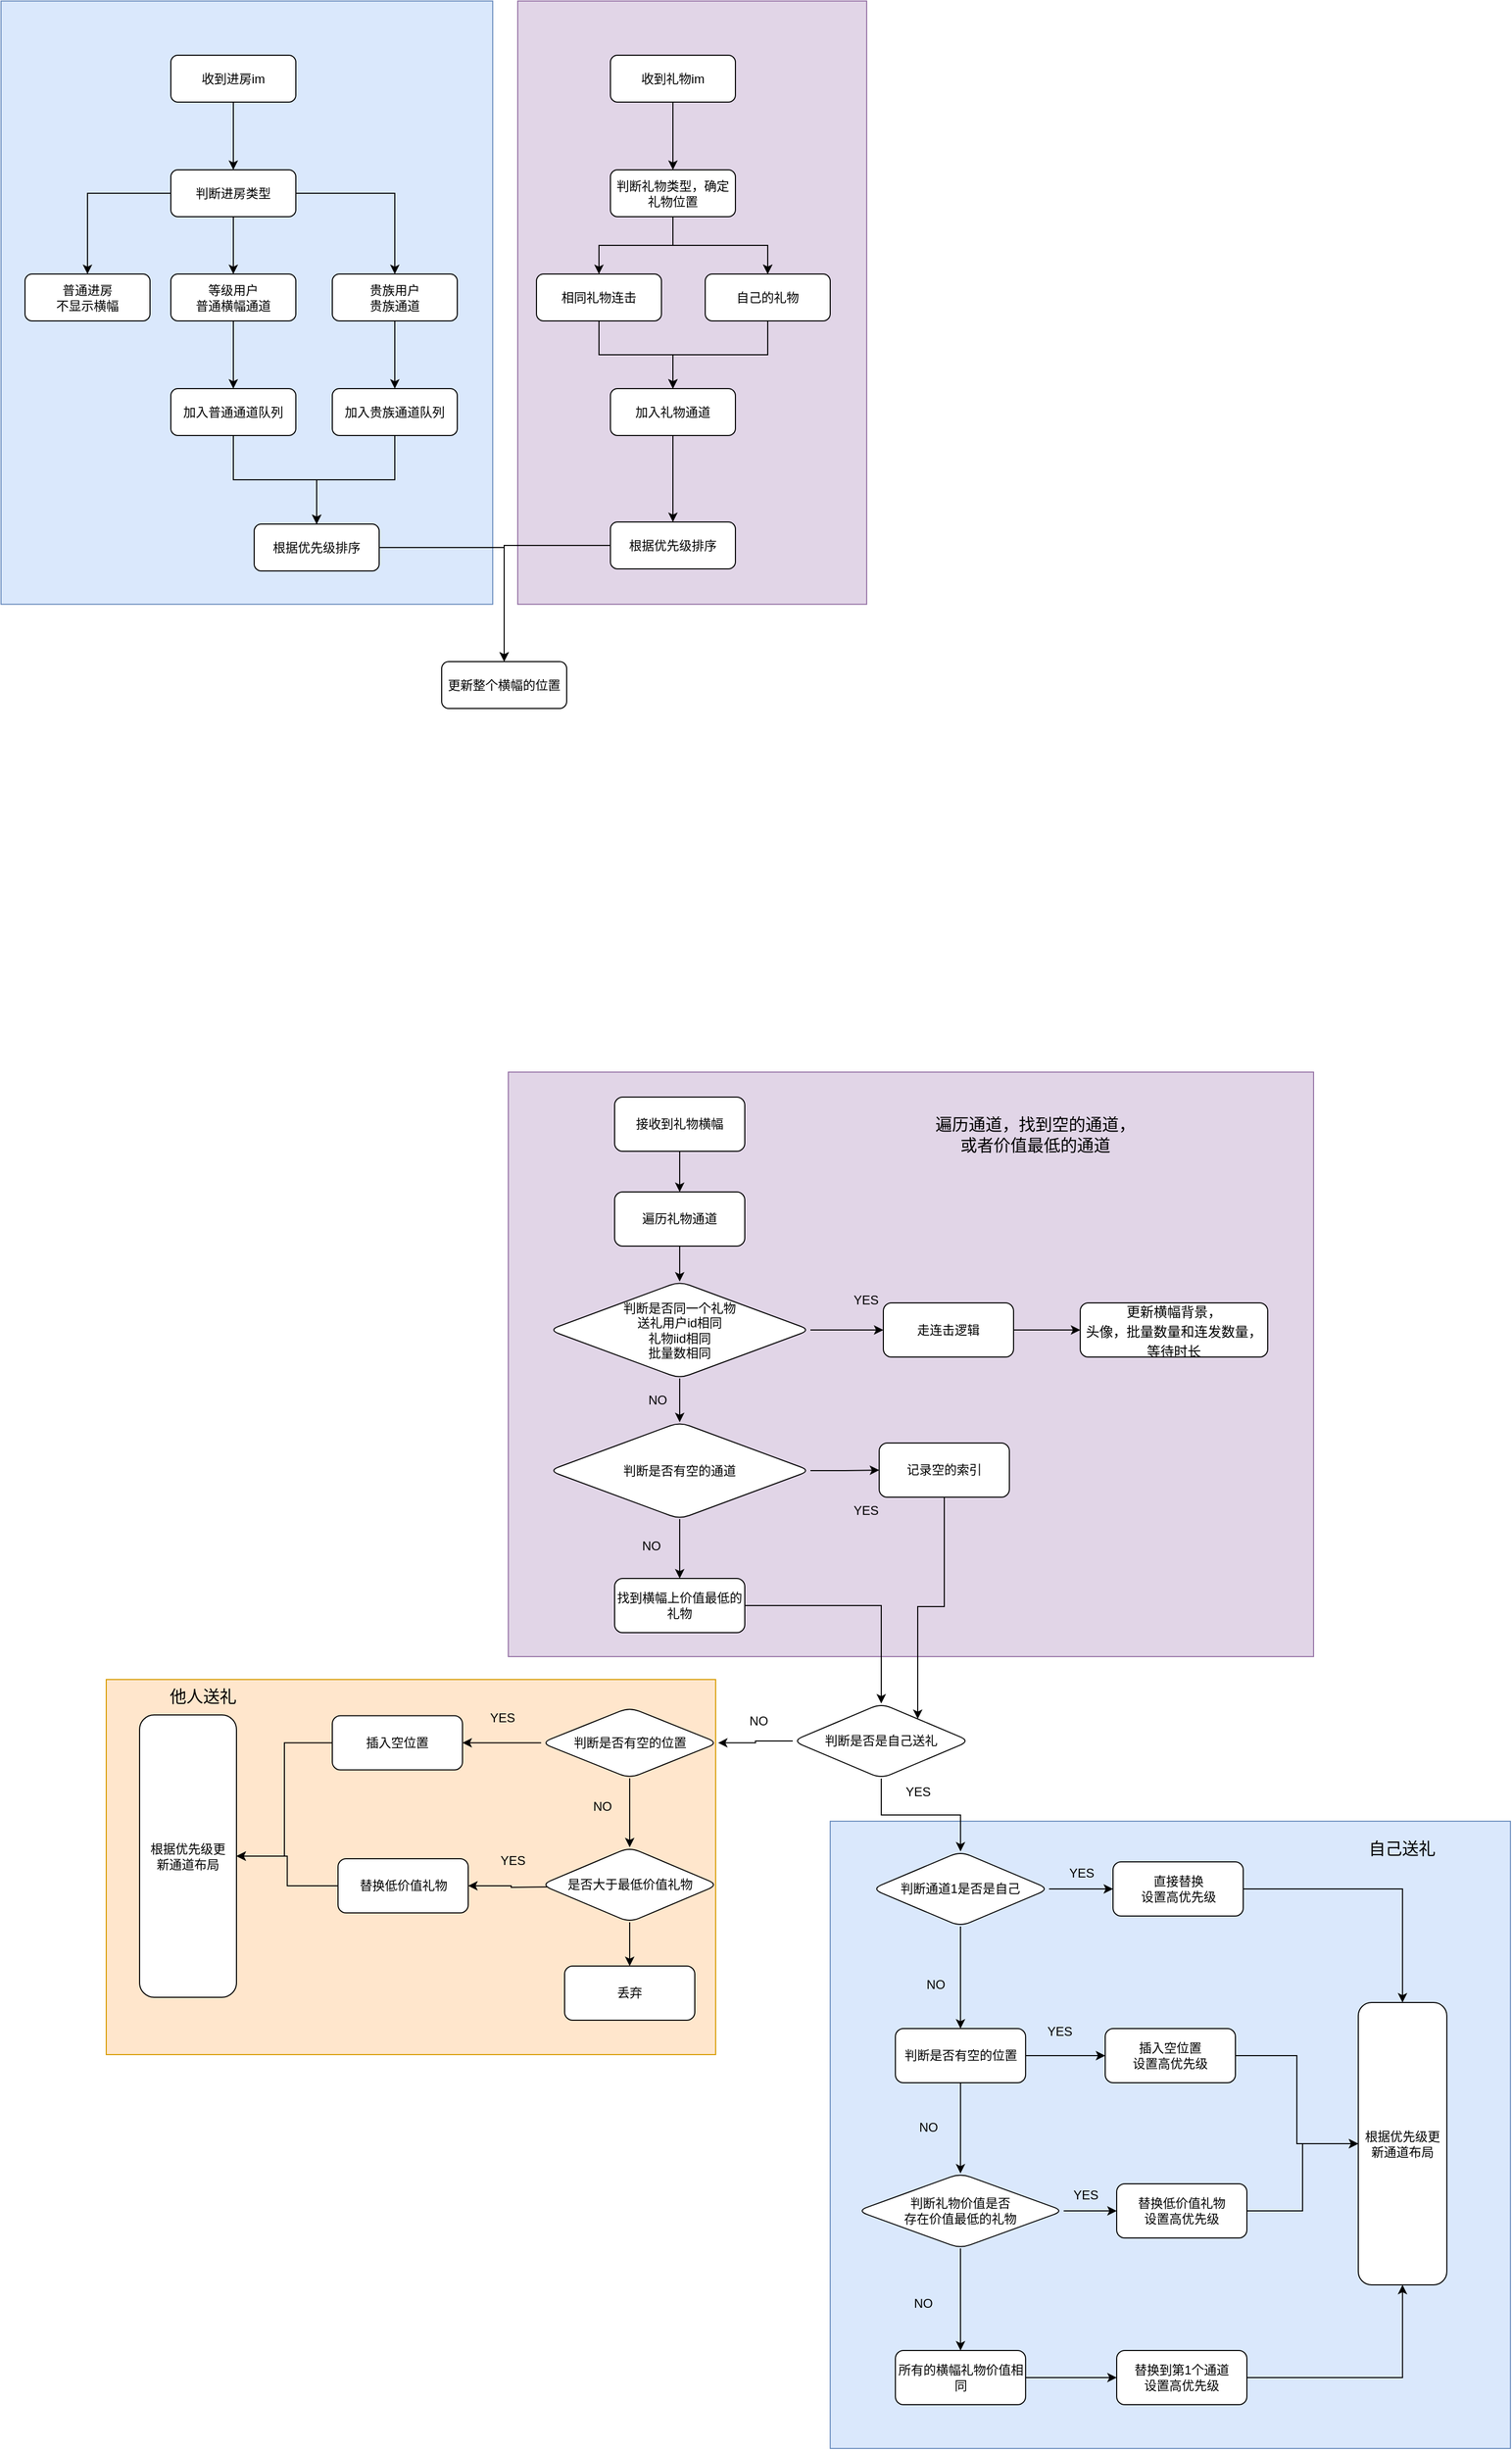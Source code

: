 <mxfile version="21.4.0" type="github">
  <diagram name="第 1 页" id="0AAXXcjCkNHlMb_oUL8F">
    <mxGraphModel dx="2057" dy="1158" grid="0" gridSize="10" guides="1" tooltips="1" connect="1" arrows="1" fold="1" page="1" pageScale="1" pageWidth="2339" pageHeight="3300" math="0" shadow="0">
      <root>
        <mxCell id="0" />
        <mxCell id="1" parent="0" />
        <mxCell id="hxPD3YgLTONjRPZp9IFq-116" value="" style="rounded=0;whiteSpace=wrap;html=1;fillColor=#dae8fc;strokeColor=#6c8ebf;container=0;" vertex="1" parent="1">
          <mxGeometry x="1003" y="1815" width="653" height="602" as="geometry" />
        </mxCell>
        <mxCell id="hxPD3YgLTONjRPZp9IFq-106" value="" style="rounded=0;whiteSpace=wrap;html=1;fillColor=#e1d5e7;strokeColor=#9673a6;" vertex="1" parent="1">
          <mxGeometry x="694" y="1096" width="773" height="561" as="geometry" />
        </mxCell>
        <mxCell id="hxPD3YgLTONjRPZp9IFq-36" value="" style="rounded=0;whiteSpace=wrap;html=1;fillColor=#e1d5e7;strokeColor=#9673a6;" vertex="1" parent="1">
          <mxGeometry x="703" y="68" width="335" height="579" as="geometry" />
        </mxCell>
        <mxCell id="hxPD3YgLTONjRPZp9IFq-34" value="" style="rounded=0;whiteSpace=wrap;html=1;fillColor=#dae8fc;strokeColor=#6c8ebf;" vertex="1" parent="1">
          <mxGeometry x="207" y="68" width="472" height="579" as="geometry" />
        </mxCell>
        <mxCell id="hxPD3YgLTONjRPZp9IFq-4" value="" style="edgeStyle=orthogonalEdgeStyle;rounded=0;orthogonalLoop=1;jettySize=auto;html=1;" edge="1" parent="1" source="hxPD3YgLTONjRPZp9IFq-1">
          <mxGeometry relative="1" as="geometry">
            <mxPoint x="430" y="230" as="targetPoint" />
          </mxGeometry>
        </mxCell>
        <mxCell id="hxPD3YgLTONjRPZp9IFq-1" value="收到进房im" style="rounded=1;whiteSpace=wrap;html=1;" vertex="1" parent="1">
          <mxGeometry x="370" y="120" width="120" height="45" as="geometry" />
        </mxCell>
        <mxCell id="hxPD3YgLTONjRPZp9IFq-7" value="" style="edgeStyle=orthogonalEdgeStyle;rounded=0;orthogonalLoop=1;jettySize=auto;html=1;" edge="1" parent="1" source="hxPD3YgLTONjRPZp9IFq-5" target="hxPD3YgLTONjRPZp9IFq-6">
          <mxGeometry relative="1" as="geometry" />
        </mxCell>
        <mxCell id="hxPD3YgLTONjRPZp9IFq-9" value="" style="edgeStyle=orthogonalEdgeStyle;rounded=0;orthogonalLoop=1;jettySize=auto;html=1;" edge="1" parent="1" source="hxPD3YgLTONjRPZp9IFq-5" target="hxPD3YgLTONjRPZp9IFq-8">
          <mxGeometry relative="1" as="geometry" />
        </mxCell>
        <mxCell id="hxPD3YgLTONjRPZp9IFq-12" value="" style="edgeStyle=orthogonalEdgeStyle;rounded=0;orthogonalLoop=1;jettySize=auto;html=1;" edge="1" parent="1" source="hxPD3YgLTONjRPZp9IFq-5" target="hxPD3YgLTONjRPZp9IFq-11">
          <mxGeometry relative="1" as="geometry" />
        </mxCell>
        <mxCell id="hxPD3YgLTONjRPZp9IFq-5" value="判断进房类型" style="rounded=1;whiteSpace=wrap;html=1;" vertex="1" parent="1">
          <mxGeometry x="370" y="230" width="120" height="45" as="geometry" />
        </mxCell>
        <mxCell id="hxPD3YgLTONjRPZp9IFq-6" value="普通进房&lt;br&gt;不显示横幅" style="rounded=1;whiteSpace=wrap;html=1;" vertex="1" parent="1">
          <mxGeometry x="230" y="330" width="120" height="45" as="geometry" />
        </mxCell>
        <mxCell id="hxPD3YgLTONjRPZp9IFq-14" value="" style="edgeStyle=orthogonalEdgeStyle;rounded=0;orthogonalLoop=1;jettySize=auto;html=1;" edge="1" parent="1" source="hxPD3YgLTONjRPZp9IFq-8" target="hxPD3YgLTONjRPZp9IFq-13">
          <mxGeometry relative="1" as="geometry" />
        </mxCell>
        <mxCell id="hxPD3YgLTONjRPZp9IFq-8" value="等级用户&lt;br&gt;普通横幅通道" style="rounded=1;whiteSpace=wrap;html=1;" vertex="1" parent="1">
          <mxGeometry x="370" y="330" width="120" height="45" as="geometry" />
        </mxCell>
        <mxCell id="hxPD3YgLTONjRPZp9IFq-16" value="" style="edgeStyle=orthogonalEdgeStyle;rounded=0;orthogonalLoop=1;jettySize=auto;html=1;" edge="1" parent="1" source="hxPD3YgLTONjRPZp9IFq-11" target="hxPD3YgLTONjRPZp9IFq-15">
          <mxGeometry relative="1" as="geometry" />
        </mxCell>
        <mxCell id="hxPD3YgLTONjRPZp9IFq-11" value="贵族用户&lt;br&gt;贵族通道" style="whiteSpace=wrap;html=1;rounded=1;" vertex="1" parent="1">
          <mxGeometry x="525" y="330" width="120" height="45" as="geometry" />
        </mxCell>
        <mxCell id="hxPD3YgLTONjRPZp9IFq-18" value="" style="edgeStyle=orthogonalEdgeStyle;rounded=0;orthogonalLoop=1;jettySize=auto;html=1;" edge="1" parent="1" source="hxPD3YgLTONjRPZp9IFq-13" target="hxPD3YgLTONjRPZp9IFq-17">
          <mxGeometry relative="1" as="geometry" />
        </mxCell>
        <mxCell id="hxPD3YgLTONjRPZp9IFq-13" value="加入普通通道队列" style="whiteSpace=wrap;html=1;rounded=1;" vertex="1" parent="1">
          <mxGeometry x="370" y="440" width="120" height="45" as="geometry" />
        </mxCell>
        <mxCell id="hxPD3YgLTONjRPZp9IFq-19" value="" style="edgeStyle=orthogonalEdgeStyle;rounded=0;orthogonalLoop=1;jettySize=auto;html=1;" edge="1" parent="1" source="hxPD3YgLTONjRPZp9IFq-15" target="hxPD3YgLTONjRPZp9IFq-17">
          <mxGeometry relative="1" as="geometry" />
        </mxCell>
        <mxCell id="hxPD3YgLTONjRPZp9IFq-15" value="加入贵族通道队列" style="whiteSpace=wrap;html=1;rounded=1;" vertex="1" parent="1">
          <mxGeometry x="525" y="440" width="120" height="45" as="geometry" />
        </mxCell>
        <mxCell id="hxPD3YgLTONjRPZp9IFq-21" value="" style="edgeStyle=orthogonalEdgeStyle;rounded=0;orthogonalLoop=1;jettySize=auto;html=1;" edge="1" parent="1" source="hxPD3YgLTONjRPZp9IFq-17" target="hxPD3YgLTONjRPZp9IFq-20">
          <mxGeometry relative="1" as="geometry" />
        </mxCell>
        <mxCell id="hxPD3YgLTONjRPZp9IFq-17" value="根据优先级排序" style="whiteSpace=wrap;html=1;rounded=1;" vertex="1" parent="1">
          <mxGeometry x="450" y="570" width="120" height="45" as="geometry" />
        </mxCell>
        <mxCell id="hxPD3YgLTONjRPZp9IFq-20" value="更新整个横幅的位置" style="whiteSpace=wrap;html=1;rounded=1;" vertex="1" parent="1">
          <mxGeometry x="630" y="702" width="120" height="45" as="geometry" />
        </mxCell>
        <mxCell id="hxPD3YgLTONjRPZp9IFq-22" value="收到礼物im" style="rounded=1;whiteSpace=wrap;html=1;" vertex="1" parent="1">
          <mxGeometry x="792" y="120" width="120" height="45" as="geometry" />
        </mxCell>
        <mxCell id="hxPD3YgLTONjRPZp9IFq-39" value="" style="edgeStyle=orthogonalEdgeStyle;rounded=0;orthogonalLoop=1;jettySize=auto;html=1;" edge="1" parent="1" source="hxPD3YgLTONjRPZp9IFq-23" target="hxPD3YgLTONjRPZp9IFq-38">
          <mxGeometry relative="1" as="geometry" />
        </mxCell>
        <mxCell id="hxPD3YgLTONjRPZp9IFq-40" value="" style="edgeStyle=orthogonalEdgeStyle;rounded=0;orthogonalLoop=1;jettySize=auto;html=1;" edge="1" parent="1" source="hxPD3YgLTONjRPZp9IFq-23" target="hxPD3YgLTONjRPZp9IFq-38">
          <mxGeometry relative="1" as="geometry" />
        </mxCell>
        <mxCell id="hxPD3YgLTONjRPZp9IFq-41" value="" style="edgeStyle=orthogonalEdgeStyle;rounded=0;orthogonalLoop=1;jettySize=auto;html=1;" edge="1" parent="1" source="hxPD3YgLTONjRPZp9IFq-23" target="hxPD3YgLTONjRPZp9IFq-37">
          <mxGeometry relative="1" as="geometry" />
        </mxCell>
        <mxCell id="hxPD3YgLTONjRPZp9IFq-23" value="判断礼物类型，确定礼物位置" style="rounded=1;whiteSpace=wrap;html=1;" vertex="1" parent="1">
          <mxGeometry x="792" y="230" width="120" height="45" as="geometry" />
        </mxCell>
        <mxCell id="hxPD3YgLTONjRPZp9IFq-24" value="" style="edgeStyle=orthogonalEdgeStyle;rounded=0;orthogonalLoop=1;jettySize=auto;html=1;" edge="1" parent="1" source="hxPD3YgLTONjRPZp9IFq-22" target="hxPD3YgLTONjRPZp9IFq-23">
          <mxGeometry relative="1" as="geometry" />
        </mxCell>
        <mxCell id="hxPD3YgLTONjRPZp9IFq-27" value="加入礼物通道" style="rounded=1;whiteSpace=wrap;html=1;" vertex="1" parent="1">
          <mxGeometry x="792" y="440" width="120" height="45" as="geometry" />
        </mxCell>
        <mxCell id="hxPD3YgLTONjRPZp9IFq-31" value="" style="edgeStyle=orthogonalEdgeStyle;rounded=0;orthogonalLoop=1;jettySize=auto;html=1;" edge="1" parent="1" source="hxPD3YgLTONjRPZp9IFq-29" target="hxPD3YgLTONjRPZp9IFq-20">
          <mxGeometry relative="1" as="geometry" />
        </mxCell>
        <mxCell id="hxPD3YgLTONjRPZp9IFq-29" value="根据优先级排序" style="rounded=1;whiteSpace=wrap;html=1;" vertex="1" parent="1">
          <mxGeometry x="792" y="568" width="120" height="45" as="geometry" />
        </mxCell>
        <mxCell id="hxPD3YgLTONjRPZp9IFq-30" value="" style="edgeStyle=orthogonalEdgeStyle;rounded=0;orthogonalLoop=1;jettySize=auto;html=1;" edge="1" parent="1" source="hxPD3YgLTONjRPZp9IFq-27" target="hxPD3YgLTONjRPZp9IFq-29">
          <mxGeometry relative="1" as="geometry" />
        </mxCell>
        <mxCell id="hxPD3YgLTONjRPZp9IFq-42" value="" style="edgeStyle=orthogonalEdgeStyle;rounded=0;orthogonalLoop=1;jettySize=auto;html=1;" edge="1" parent="1" source="hxPD3YgLTONjRPZp9IFq-37" target="hxPD3YgLTONjRPZp9IFq-27">
          <mxGeometry relative="1" as="geometry" />
        </mxCell>
        <mxCell id="hxPD3YgLTONjRPZp9IFq-37" value="相同礼物连击" style="rounded=1;whiteSpace=wrap;html=1;" vertex="1" parent="1">
          <mxGeometry x="721" y="330" width="120" height="45" as="geometry" />
        </mxCell>
        <mxCell id="hxPD3YgLTONjRPZp9IFq-43" value="" style="edgeStyle=orthogonalEdgeStyle;rounded=0;orthogonalLoop=1;jettySize=auto;html=1;" edge="1" parent="1" source="hxPD3YgLTONjRPZp9IFq-38" target="hxPD3YgLTONjRPZp9IFq-27">
          <mxGeometry relative="1" as="geometry" />
        </mxCell>
        <mxCell id="hxPD3YgLTONjRPZp9IFq-38" value="自己的礼物" style="rounded=1;whiteSpace=wrap;html=1;" vertex="1" parent="1">
          <mxGeometry x="883" y="330" width="120" height="45" as="geometry" />
        </mxCell>
        <mxCell id="hxPD3YgLTONjRPZp9IFq-57" value="" style="edgeStyle=orthogonalEdgeStyle;rounded=0;orthogonalLoop=1;jettySize=auto;html=1;" edge="1" parent="1" source="hxPD3YgLTONjRPZp9IFq-48" target="hxPD3YgLTONjRPZp9IFq-56">
          <mxGeometry relative="1" as="geometry" />
        </mxCell>
        <mxCell id="hxPD3YgLTONjRPZp9IFq-48" value="接收到礼物横幅" style="rounded=1;whiteSpace=wrap;html=1;" vertex="1" parent="1">
          <mxGeometry x="796" y="1120" width="125" height="52" as="geometry" />
        </mxCell>
        <mxCell id="hxPD3YgLTONjRPZp9IFq-61" value="" style="edgeStyle=orthogonalEdgeStyle;rounded=0;orthogonalLoop=1;jettySize=auto;html=1;" edge="1" parent="1" source="hxPD3YgLTONjRPZp9IFq-56" target="hxPD3YgLTONjRPZp9IFq-60">
          <mxGeometry relative="1" as="geometry" />
        </mxCell>
        <mxCell id="hxPD3YgLTONjRPZp9IFq-56" value="遍历礼物通道" style="whiteSpace=wrap;html=1;rounded=1;" vertex="1" parent="1">
          <mxGeometry x="796" y="1211" width="125" height="52" as="geometry" />
        </mxCell>
        <mxCell id="hxPD3YgLTONjRPZp9IFq-65" value="" style="edgeStyle=orthogonalEdgeStyle;rounded=0;orthogonalLoop=1;jettySize=auto;html=1;" edge="1" parent="1" source="hxPD3YgLTONjRPZp9IFq-60" target="hxPD3YgLTONjRPZp9IFq-64">
          <mxGeometry relative="1" as="geometry" />
        </mxCell>
        <mxCell id="hxPD3YgLTONjRPZp9IFq-144" value="" style="edgeStyle=orthogonalEdgeStyle;rounded=0;orthogonalLoop=1;jettySize=auto;html=1;" edge="1" parent="1" source="hxPD3YgLTONjRPZp9IFq-60" target="hxPD3YgLTONjRPZp9IFq-70">
          <mxGeometry relative="1" as="geometry" />
        </mxCell>
        <mxCell id="hxPD3YgLTONjRPZp9IFq-60" value="判断是否同一个礼物&lt;br style=&quot;border-color: var(--border-color);&quot;&gt;送礼用户id相同&lt;br style=&quot;border-color: var(--border-color);&quot;&gt;礼物iid相同&lt;br style=&quot;border-color: var(--border-color);&quot;&gt;批量数相同" style="rhombus;whiteSpace=wrap;html=1;rounded=1;" vertex="1" parent="1">
          <mxGeometry x="733" y="1297" width="251" height="93" as="geometry" />
        </mxCell>
        <mxCell id="hxPD3YgLTONjRPZp9IFq-68" value="" style="edgeStyle=orthogonalEdgeStyle;rounded=0;orthogonalLoop=1;jettySize=auto;html=1;" edge="1" parent="1" source="hxPD3YgLTONjRPZp9IFq-64" target="hxPD3YgLTONjRPZp9IFq-67">
          <mxGeometry relative="1" as="geometry" />
        </mxCell>
        <mxCell id="hxPD3YgLTONjRPZp9IFq-64" value="走连击逻辑" style="whiteSpace=wrap;html=1;rounded=1;" vertex="1" parent="1">
          <mxGeometry x="1054" y="1317.5" width="125" height="52" as="geometry" />
        </mxCell>
        <mxCell id="hxPD3YgLTONjRPZp9IFq-66" value="YES" style="text;html=1;align=center;verticalAlign=middle;resizable=0;points=[];autosize=1;strokeColor=none;fillColor=none;" vertex="1" parent="1">
          <mxGeometry x="1016" y="1302" width="42" height="26" as="geometry" />
        </mxCell>
        <mxCell id="hxPD3YgLTONjRPZp9IFq-67" value="&lt;p style=&quot;margin: 0px; font-stretch: normal; font-size: 13px; line-height: normal; font-family: &amp;quot;PingFang SC&amp;quot;;&quot;&gt;更新横幅背景，&lt;/p&gt;&lt;p style=&quot;margin: 0px; font-stretch: normal; font-size: 13px; line-height: normal; font-family: &amp;quot;PingFang SC&amp;quot;;&quot;&gt;头像，批量数量和连发数量，等待时长&lt;/p&gt;" style="whiteSpace=wrap;html=1;rounded=1;" vertex="1" parent="1">
          <mxGeometry x="1243" y="1317.5" width="180" height="52" as="geometry" />
        </mxCell>
        <mxCell id="hxPD3YgLTONjRPZp9IFq-72" value="" style="edgeStyle=orthogonalEdgeStyle;rounded=0;orthogonalLoop=1;jettySize=auto;html=1;" edge="1" parent="1" source="hxPD3YgLTONjRPZp9IFq-70" target="hxPD3YgLTONjRPZp9IFq-71">
          <mxGeometry relative="1" as="geometry" />
        </mxCell>
        <mxCell id="hxPD3YgLTONjRPZp9IFq-75" value="" style="edgeStyle=orthogonalEdgeStyle;rounded=0;orthogonalLoop=1;jettySize=auto;html=1;" edge="1" parent="1" source="hxPD3YgLTONjRPZp9IFq-70" target="hxPD3YgLTONjRPZp9IFq-74">
          <mxGeometry relative="1" as="geometry" />
        </mxCell>
        <mxCell id="hxPD3YgLTONjRPZp9IFq-70" value="判断是否有空的通道" style="rhombus;whiteSpace=wrap;html=1;rounded=1;" vertex="1" parent="1">
          <mxGeometry x="733" y="1432" width="251" height="93" as="geometry" />
        </mxCell>
        <mxCell id="hxPD3YgLTONjRPZp9IFq-82" style="edgeStyle=orthogonalEdgeStyle;rounded=0;orthogonalLoop=1;jettySize=auto;html=1;" edge="1" parent="1" source="hxPD3YgLTONjRPZp9IFq-71" target="hxPD3YgLTONjRPZp9IFq-76">
          <mxGeometry relative="1" as="geometry">
            <Array as="points">
              <mxPoint x="1113" y="1609" />
              <mxPoint x="1087" y="1609" />
            </Array>
          </mxGeometry>
        </mxCell>
        <mxCell id="hxPD3YgLTONjRPZp9IFq-71" value="记录空的索引" style="whiteSpace=wrap;html=1;rounded=1;" vertex="1" parent="1">
          <mxGeometry x="1050" y="1452" width="125" height="52" as="geometry" />
        </mxCell>
        <mxCell id="hxPD3YgLTONjRPZp9IFq-73" value="YES" style="text;html=1;align=center;verticalAlign=middle;resizable=0;points=[];autosize=1;strokeColor=none;fillColor=none;" vertex="1" parent="1">
          <mxGeometry x="1016" y="1504" width="42" height="26" as="geometry" />
        </mxCell>
        <mxCell id="hxPD3YgLTONjRPZp9IFq-77" value="" style="edgeStyle=orthogonalEdgeStyle;rounded=0;orthogonalLoop=1;jettySize=auto;html=1;" edge="1" parent="1" source="hxPD3YgLTONjRPZp9IFq-74" target="hxPD3YgLTONjRPZp9IFq-76">
          <mxGeometry relative="1" as="geometry" />
        </mxCell>
        <mxCell id="hxPD3YgLTONjRPZp9IFq-74" value="找到横幅上价值最低的礼物" style="whiteSpace=wrap;html=1;rounded=1;" vertex="1" parent="1">
          <mxGeometry x="796" y="1582" width="125" height="52" as="geometry" />
        </mxCell>
        <mxCell id="hxPD3YgLTONjRPZp9IFq-160" value="" style="edgeStyle=orthogonalEdgeStyle;rounded=0;orthogonalLoop=1;jettySize=auto;html=1;" edge="1" parent="1" source="hxPD3YgLTONjRPZp9IFq-76" target="hxPD3YgLTONjRPZp9IFq-88">
          <mxGeometry relative="1" as="geometry" />
        </mxCell>
        <mxCell id="hxPD3YgLTONjRPZp9IFq-163" value="" style="edgeStyle=orthogonalEdgeStyle;rounded=0;orthogonalLoop=1;jettySize=auto;html=1;" edge="1" parent="1" source="hxPD3YgLTONjRPZp9IFq-76" target="hxPD3YgLTONjRPZp9IFq-118">
          <mxGeometry relative="1" as="geometry" />
        </mxCell>
        <mxCell id="hxPD3YgLTONjRPZp9IFq-76" value="判断是否是自己送礼" style="rhombus;whiteSpace=wrap;html=1;rounded=1;" vertex="1" parent="1">
          <mxGeometry x="967" y="1702" width="170" height="72" as="geometry" />
        </mxCell>
        <mxCell id="hxPD3YgLTONjRPZp9IFq-78" value="NO" style="text;html=1;align=center;verticalAlign=middle;resizable=0;points=[];autosize=1;strokeColor=none;fillColor=none;" vertex="1" parent="1">
          <mxGeometry x="813" y="1538" width="36" height="26" as="geometry" />
        </mxCell>
        <mxCell id="hxPD3YgLTONjRPZp9IFq-107" value="&lt;font style=&quot;font-size: 16px;&quot;&gt;遍历通道，找到空的通道，或者价值最低的通道&lt;/font&gt;" style="text;html=1;strokeColor=none;fillColor=none;align=center;verticalAlign=middle;whiteSpace=wrap;rounded=0;" vertex="1" parent="1">
          <mxGeometry x="1103" y="1145" width="194" height="22" as="geometry" />
        </mxCell>
        <mxCell id="hxPD3YgLTONjRPZp9IFq-145" value="NO" style="text;html=1;align=center;verticalAlign=middle;resizable=0;points=[];autosize=1;strokeColor=none;fillColor=none;" vertex="1" parent="1">
          <mxGeometry x="819" y="1398" width="36" height="26" as="geometry" />
        </mxCell>
        <mxCell id="hxPD3YgLTONjRPZp9IFq-147" value="NO" style="text;html=1;align=center;verticalAlign=middle;resizable=0;points=[];autosize=1;strokeColor=none;fillColor=none;" vertex="1" parent="1">
          <mxGeometry x="916" y="1706" width="36" height="26" as="geometry" />
        </mxCell>
        <mxCell id="hxPD3YgLTONjRPZp9IFq-157" value="" style="group" vertex="1" connectable="0" parent="1">
          <mxGeometry x="304.0" y="1679" width="591.5" height="360" as="geometry" />
        </mxCell>
        <mxCell id="hxPD3YgLTONjRPZp9IFq-154" value="" style="rounded=0;whiteSpace=wrap;html=1;fillColor=#ffe6cc;strokeColor=#d79b00;" vertex="1" parent="hxPD3YgLTONjRPZp9IFq-157">
          <mxGeometry x="4.0" width="585" height="360" as="geometry" />
        </mxCell>
        <mxCell id="hxPD3YgLTONjRPZp9IFq-118" value="判断是否有空的位置" style="rhombus;whiteSpace=wrap;html=1;rounded=1;" vertex="1" parent="hxPD3YgLTONjRPZp9IFq-157">
          <mxGeometry x="421.5" y="26.75" width="170" height="68" as="geometry" />
        </mxCell>
        <mxCell id="hxPD3YgLTONjRPZp9IFq-119" value="插入空位置" style="whiteSpace=wrap;html=1;rounded=1;" vertex="1" parent="hxPD3YgLTONjRPZp9IFq-157">
          <mxGeometry x="221.0" y="34.75" width="125" height="52" as="geometry" />
        </mxCell>
        <mxCell id="hxPD3YgLTONjRPZp9IFq-151" value="" style="edgeStyle=orthogonalEdgeStyle;rounded=0;orthogonalLoop=1;jettySize=auto;html=1;" edge="1" parent="hxPD3YgLTONjRPZp9IFq-157" source="hxPD3YgLTONjRPZp9IFq-118" target="hxPD3YgLTONjRPZp9IFq-119">
          <mxGeometry relative="1" as="geometry" />
        </mxCell>
        <mxCell id="hxPD3YgLTONjRPZp9IFq-121" value="YES" style="text;html=1;align=center;verticalAlign=middle;resizable=0;points=[];autosize=1;strokeColor=none;fillColor=none;" vertex="1" parent="hxPD3YgLTONjRPZp9IFq-157">
          <mxGeometry x="363.0" y="24" width="42" height="26" as="geometry" />
        </mxCell>
        <mxCell id="hxPD3YgLTONjRPZp9IFq-141" value="" style="edgeStyle=orthogonalEdgeStyle;rounded=0;orthogonalLoop=1;jettySize=auto;html=1;" edge="1" parent="hxPD3YgLTONjRPZp9IFq-157" target="hxPD3YgLTONjRPZp9IFq-125">
          <mxGeometry relative="1" as="geometry">
            <mxPoint x="434.0" y="199" as="sourcePoint" />
          </mxGeometry>
        </mxCell>
        <mxCell id="hxPD3YgLTONjRPZp9IFq-124" value="是否大于最低价值礼物" style="rhombus;whiteSpace=wrap;html=1;rounded=1;" vertex="1" parent="hxPD3YgLTONjRPZp9IFq-157">
          <mxGeometry x="421.5" y="161" width="170" height="72" as="geometry" />
        </mxCell>
        <mxCell id="hxPD3YgLTONjRPZp9IFq-149" value="" style="edgeStyle=orthogonalEdgeStyle;rounded=0;orthogonalLoop=1;jettySize=auto;html=1;" edge="1" parent="hxPD3YgLTONjRPZp9IFq-157" source="hxPD3YgLTONjRPZp9IFq-118" target="hxPD3YgLTONjRPZp9IFq-124">
          <mxGeometry relative="1" as="geometry" />
        </mxCell>
        <mxCell id="hxPD3YgLTONjRPZp9IFq-125" value="替换低价值礼物" style="whiteSpace=wrap;html=1;rounded=1;" vertex="1" parent="hxPD3YgLTONjRPZp9IFq-157">
          <mxGeometry x="226.5" y="172" width="125" height="52" as="geometry" />
        </mxCell>
        <mxCell id="hxPD3YgLTONjRPZp9IFq-127" value="YES" style="text;html=1;align=center;verticalAlign=middle;resizable=0;points=[];autosize=1;strokeColor=none;fillColor=none;" vertex="1" parent="hxPD3YgLTONjRPZp9IFq-157">
          <mxGeometry x="372.5" y="161" width="42" height="26" as="geometry" />
        </mxCell>
        <mxCell id="hxPD3YgLTONjRPZp9IFq-129" value="丢弃" style="whiteSpace=wrap;html=1;rounded=1;" vertex="1" parent="hxPD3YgLTONjRPZp9IFq-157">
          <mxGeometry x="444.0" y="275" width="125" height="52" as="geometry" />
        </mxCell>
        <mxCell id="hxPD3YgLTONjRPZp9IFq-150" value="" style="edgeStyle=orthogonalEdgeStyle;rounded=0;orthogonalLoop=1;jettySize=auto;html=1;" edge="1" parent="hxPD3YgLTONjRPZp9IFq-157" source="hxPD3YgLTONjRPZp9IFq-124" target="hxPD3YgLTONjRPZp9IFq-129">
          <mxGeometry relative="1" as="geometry" />
        </mxCell>
        <mxCell id="hxPD3YgLTONjRPZp9IFq-134" value="NO" style="text;html=1;align=center;verticalAlign=middle;resizable=0;points=[];autosize=1;strokeColor=none;fillColor=none;" vertex="1" parent="hxPD3YgLTONjRPZp9IFq-157">
          <mxGeometry x="462.0" y="109" width="36" height="26" as="geometry" />
        </mxCell>
        <mxCell id="hxPD3YgLTONjRPZp9IFq-135" value="根据优先级更&lt;br&gt;新通道布局" style="whiteSpace=wrap;html=1;rounded=1;" vertex="1" parent="hxPD3YgLTONjRPZp9IFq-157">
          <mxGeometry x="36.0" y="34" width="93" height="271" as="geometry" />
        </mxCell>
        <mxCell id="hxPD3YgLTONjRPZp9IFq-142" value="" style="edgeStyle=orthogonalEdgeStyle;rounded=0;orthogonalLoop=1;jettySize=auto;html=1;" edge="1" parent="hxPD3YgLTONjRPZp9IFq-157" source="hxPD3YgLTONjRPZp9IFq-119" target="hxPD3YgLTONjRPZp9IFq-135">
          <mxGeometry relative="1" as="geometry" />
        </mxCell>
        <mxCell id="hxPD3YgLTONjRPZp9IFq-143" value="" style="edgeStyle=orthogonalEdgeStyle;rounded=0;orthogonalLoop=1;jettySize=auto;html=1;" edge="1" parent="hxPD3YgLTONjRPZp9IFq-157" source="hxPD3YgLTONjRPZp9IFq-125" target="hxPD3YgLTONjRPZp9IFq-135">
          <mxGeometry relative="1" as="geometry" />
        </mxCell>
        <mxCell id="hxPD3YgLTONjRPZp9IFq-156" value="&lt;font size=&quot;3&quot;&gt;他人送礼&lt;/font&gt;" style="text;html=1;strokeColor=none;fillColor=none;align=center;verticalAlign=middle;whiteSpace=wrap;rounded=0;" vertex="1" parent="hxPD3YgLTONjRPZp9IFq-157">
          <mxGeometry y="4.75" width="194" height="22" as="geometry" />
        </mxCell>
        <mxCell id="hxPD3YgLTONjRPZp9IFq-88" value="判断通道1是否是自己" style="rhombus;whiteSpace=wrap;html=1;rounded=1;container=0;" vertex="1" parent="1">
          <mxGeometry x="1043.07" y="1844" width="170" height="72" as="geometry" />
        </mxCell>
        <mxCell id="hxPD3YgLTONjRPZp9IFq-89" value="直接替换&lt;br&gt;设置高优先级" style="whiteSpace=wrap;html=1;rounded=1;container=0;" vertex="1" parent="1">
          <mxGeometry x="1274.5" y="1854" width="125" height="52" as="geometry" />
        </mxCell>
        <mxCell id="hxPD3YgLTONjRPZp9IFq-90" value="" style="edgeStyle=orthogonalEdgeStyle;rounded=0;orthogonalLoop=1;jettySize=auto;html=1;" edge="1" parent="1" source="hxPD3YgLTONjRPZp9IFq-88" target="hxPD3YgLTONjRPZp9IFq-89">
          <mxGeometry relative="1" as="geometry" />
        </mxCell>
        <mxCell id="hxPD3YgLTONjRPZp9IFq-91" value="YES" style="text;html=1;align=center;verticalAlign=middle;resizable=0;points=[];autosize=1;strokeColor=none;fillColor=none;container=0;" vertex="1" parent="1">
          <mxGeometry x="1223" y="1852" width="42" height="26" as="geometry" />
        </mxCell>
        <mxCell id="hxPD3YgLTONjRPZp9IFq-92" value="判断是否有空的位置" style="whiteSpace=wrap;html=1;rounded=1;container=0;" vertex="1" parent="1">
          <mxGeometry x="1065.57" y="2014" width="125" height="52" as="geometry" />
        </mxCell>
        <mxCell id="hxPD3YgLTONjRPZp9IFq-93" value="" style="edgeStyle=orthogonalEdgeStyle;rounded=0;orthogonalLoop=1;jettySize=auto;html=1;" edge="1" parent="1" source="hxPD3YgLTONjRPZp9IFq-88" target="hxPD3YgLTONjRPZp9IFq-92">
          <mxGeometry relative="1" as="geometry" />
        </mxCell>
        <mxCell id="hxPD3YgLTONjRPZp9IFq-94" value="插入空位置&lt;br&gt;设置高优先级" style="whiteSpace=wrap;html=1;rounded=1;container=0;" vertex="1" parent="1">
          <mxGeometry x="1267" y="2014" width="125" height="52" as="geometry" />
        </mxCell>
        <mxCell id="hxPD3YgLTONjRPZp9IFq-95" value="" style="edgeStyle=orthogonalEdgeStyle;rounded=0;orthogonalLoop=1;jettySize=auto;html=1;" edge="1" parent="1" source="hxPD3YgLTONjRPZp9IFq-92" target="hxPD3YgLTONjRPZp9IFq-94">
          <mxGeometry relative="1" as="geometry" />
        </mxCell>
        <mxCell id="hxPD3YgLTONjRPZp9IFq-96" value="NO" style="text;html=1;align=center;verticalAlign=middle;resizable=0;points=[];autosize=1;strokeColor=none;fillColor=none;container=0;" vertex="1" parent="1">
          <mxGeometry x="1086.07" y="1959" width="36" height="26" as="geometry" />
        </mxCell>
        <mxCell id="hxPD3YgLTONjRPZp9IFq-97" value="YES" style="text;html=1;align=center;verticalAlign=middle;resizable=0;points=[];autosize=1;strokeColor=none;fillColor=none;container=0;" vertex="1" parent="1">
          <mxGeometry x="1202.07" y="2004" width="42" height="26" as="geometry" />
        </mxCell>
        <mxCell id="hxPD3YgLTONjRPZp9IFq-98" value="判断礼物价值是否&lt;br&gt;存在价值最低的礼物" style="rhombus;whiteSpace=wrap;html=1;rounded=1;container=0;" vertex="1" parent="1">
          <mxGeometry x="1029.0" y="2153" width="198.13" height="72" as="geometry" />
        </mxCell>
        <mxCell id="hxPD3YgLTONjRPZp9IFq-99" value="" style="edgeStyle=orthogonalEdgeStyle;rounded=0;orthogonalLoop=1;jettySize=auto;html=1;" edge="1" parent="1" source="hxPD3YgLTONjRPZp9IFq-92" target="hxPD3YgLTONjRPZp9IFq-98">
          <mxGeometry relative="1" as="geometry" />
        </mxCell>
        <mxCell id="hxPD3YgLTONjRPZp9IFq-100" value="NO" style="text;html=1;align=center;verticalAlign=middle;resizable=0;points=[];autosize=1;strokeColor=none;fillColor=none;container=0;" vertex="1" parent="1">
          <mxGeometry x="1079.07" y="2096" width="36" height="26" as="geometry" />
        </mxCell>
        <mxCell id="hxPD3YgLTONjRPZp9IFq-101" value="替换低价值礼物&lt;br&gt;设置高优先级" style="whiteSpace=wrap;html=1;rounded=1;container=0;" vertex="1" parent="1">
          <mxGeometry x="1278.005" y="2163" width="125" height="52" as="geometry" />
        </mxCell>
        <mxCell id="hxPD3YgLTONjRPZp9IFq-102" value="" style="edgeStyle=orthogonalEdgeStyle;rounded=0;orthogonalLoop=1;jettySize=auto;html=1;" edge="1" parent="1" source="hxPD3YgLTONjRPZp9IFq-98" target="hxPD3YgLTONjRPZp9IFq-101">
          <mxGeometry relative="1" as="geometry" />
        </mxCell>
        <mxCell id="hxPD3YgLTONjRPZp9IFq-103" value="YES" style="text;html=1;align=center;verticalAlign=middle;resizable=0;points=[];autosize=1;strokeColor=none;fillColor=none;container=0;" vertex="1" parent="1">
          <mxGeometry x="1227.13" y="2161" width="42" height="26" as="geometry" />
        </mxCell>
        <mxCell id="hxPD3YgLTONjRPZp9IFq-104" value="所有的横幅礼物价值相同" style="whiteSpace=wrap;html=1;rounded=1;container=0;" vertex="1" parent="1">
          <mxGeometry x="1065.565" y="2323" width="125" height="52" as="geometry" />
        </mxCell>
        <mxCell id="hxPD3YgLTONjRPZp9IFq-105" value="" style="edgeStyle=orthogonalEdgeStyle;rounded=0;orthogonalLoop=1;jettySize=auto;html=1;" edge="1" parent="1" source="hxPD3YgLTONjRPZp9IFq-98" target="hxPD3YgLTONjRPZp9IFq-104">
          <mxGeometry relative="1" as="geometry" />
        </mxCell>
        <mxCell id="hxPD3YgLTONjRPZp9IFq-108" value="NO" style="text;html=1;align=center;verticalAlign=middle;resizable=0;points=[];autosize=1;strokeColor=none;fillColor=none;container=0;" vertex="1" parent="1">
          <mxGeometry x="1074.07" y="2265" width="36" height="26" as="geometry" />
        </mxCell>
        <mxCell id="hxPD3YgLTONjRPZp9IFq-109" value="替换到第1个通道&lt;br&gt;设置高优先级" style="whiteSpace=wrap;html=1;rounded=1;container=0;" vertex="1" parent="1">
          <mxGeometry x="1278.005" y="2323" width="125" height="52" as="geometry" />
        </mxCell>
        <mxCell id="hxPD3YgLTONjRPZp9IFq-110" value="" style="edgeStyle=orthogonalEdgeStyle;rounded=0;orthogonalLoop=1;jettySize=auto;html=1;" edge="1" parent="1" source="hxPD3YgLTONjRPZp9IFq-104" target="hxPD3YgLTONjRPZp9IFq-109">
          <mxGeometry relative="1" as="geometry" />
        </mxCell>
        <mxCell id="hxPD3YgLTONjRPZp9IFq-111" value="根据优先级更新通道布局" style="whiteSpace=wrap;html=1;rounded=1;container=0;" vertex="1" parent="1">
          <mxGeometry x="1509.93" y="1989" width="85" height="271" as="geometry" />
        </mxCell>
        <mxCell id="hxPD3YgLTONjRPZp9IFq-112" value="" style="edgeStyle=orthogonalEdgeStyle;rounded=0;orthogonalLoop=1;jettySize=auto;html=1;" edge="1" parent="1" source="hxPD3YgLTONjRPZp9IFq-89" target="hxPD3YgLTONjRPZp9IFq-111">
          <mxGeometry relative="1" as="geometry" />
        </mxCell>
        <mxCell id="hxPD3YgLTONjRPZp9IFq-113" value="" style="edgeStyle=orthogonalEdgeStyle;rounded=0;orthogonalLoop=1;jettySize=auto;html=1;" edge="1" parent="1" source="hxPD3YgLTONjRPZp9IFq-94" target="hxPD3YgLTONjRPZp9IFq-111">
          <mxGeometry relative="1" as="geometry" />
        </mxCell>
        <mxCell id="hxPD3YgLTONjRPZp9IFq-114" value="" style="edgeStyle=orthogonalEdgeStyle;rounded=0;orthogonalLoop=1;jettySize=auto;html=1;" edge="1" parent="1" source="hxPD3YgLTONjRPZp9IFq-101" target="hxPD3YgLTONjRPZp9IFq-111">
          <mxGeometry relative="1" as="geometry" />
        </mxCell>
        <mxCell id="hxPD3YgLTONjRPZp9IFq-115" value="" style="edgeStyle=orthogonalEdgeStyle;rounded=0;orthogonalLoop=1;jettySize=auto;html=1;" edge="1" parent="1" source="hxPD3YgLTONjRPZp9IFq-109" target="hxPD3YgLTONjRPZp9IFq-111">
          <mxGeometry relative="1" as="geometry" />
        </mxCell>
        <mxCell id="hxPD3YgLTONjRPZp9IFq-117" value="&lt;font size=&quot;3&quot;&gt;自己送礼&lt;/font&gt;" style="text;html=1;strokeColor=none;fillColor=none;align=center;verticalAlign=middle;whiteSpace=wrap;rounded=0;container=0;" vertex="1" parent="1">
          <mxGeometry x="1455.43" y="1830" width="194" height="22" as="geometry" />
        </mxCell>
        <mxCell id="hxPD3YgLTONjRPZp9IFq-164" value="YES" style="text;html=1;align=center;verticalAlign=middle;resizable=0;points=[];autosize=1;strokeColor=none;fillColor=none;container=0;" vertex="1" parent="1">
          <mxGeometry x="1065.56" y="1774" width="42" height="26" as="geometry" />
        </mxCell>
      </root>
    </mxGraphModel>
  </diagram>
</mxfile>

